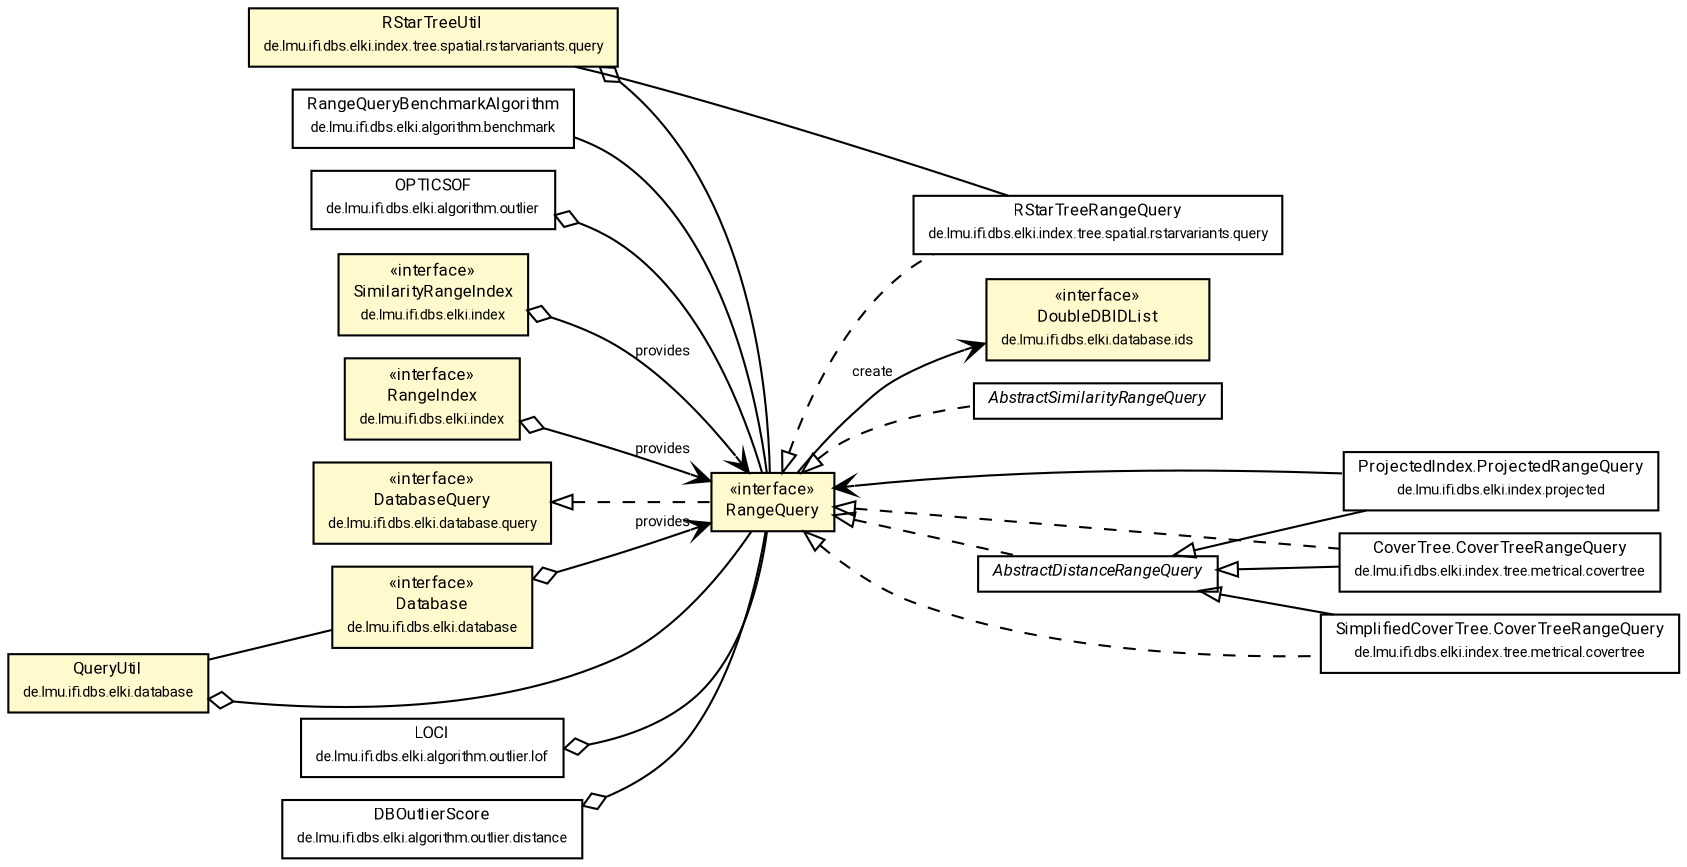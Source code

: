 #!/usr/local/bin/dot
#
# Class diagram 
# Generated by UMLGraph version R5_7_2-60-g0e99a6 (http://www.spinellis.gr/umlgraph/)
#

digraph G {
	graph [fontnames="svg"]
	edge [fontname="Roboto",fontsize=7,labelfontname="Roboto",labelfontsize=7,color="black"];
	node [fontname="Roboto",fontcolor="black",fontsize=8,shape=plaintext,margin=0,width=0,height=0];
	nodesep=0.15;
	ranksep=0.25;
	rankdir=LR;
	// de.lmu.ifi.dbs.elki.algorithm.benchmark.RangeQueryBenchmarkAlgorithm<O extends de.lmu.ifi.dbs.elki.data.NumberVector>
	c8753606 [label=<<table title="de.lmu.ifi.dbs.elki.algorithm.benchmark.RangeQueryBenchmarkAlgorithm" border="0" cellborder="1" cellspacing="0" cellpadding="2" href="../../../algorithm/benchmark/RangeQueryBenchmarkAlgorithm.html" target="_parent">
		<tr><td><table border="0" cellspacing="0" cellpadding="1">
		<tr><td align="center" balign="center"> <font face="Roboto">RangeQueryBenchmarkAlgorithm</font> </td></tr>
		<tr><td align="center" balign="center"> <font face="Roboto" point-size="7.0">de.lmu.ifi.dbs.elki.algorithm.benchmark</font> </td></tr>
		</table></td></tr>
		</table>>, URL="../../../algorithm/benchmark/RangeQueryBenchmarkAlgorithm.html"];
	// de.lmu.ifi.dbs.elki.algorithm.outlier.OPTICSOF<O>
	c8753627 [label=<<table title="de.lmu.ifi.dbs.elki.algorithm.outlier.OPTICSOF" border="0" cellborder="1" cellspacing="0" cellpadding="2" href="../../../algorithm/outlier/OPTICSOF.html" target="_parent">
		<tr><td><table border="0" cellspacing="0" cellpadding="1">
		<tr><td align="center" balign="center"> <font face="Roboto">OPTICSOF</font> </td></tr>
		<tr><td align="center" balign="center"> <font face="Roboto" point-size="7.0">de.lmu.ifi.dbs.elki.algorithm.outlier</font> </td></tr>
		</table></td></tr>
		</table>>, URL="../../../algorithm/outlier/OPTICSOF.html"];
	// de.lmu.ifi.dbs.elki.index.SimilarityRangeIndex<O>
	c8754577 [label=<<table title="de.lmu.ifi.dbs.elki.index.SimilarityRangeIndex" border="0" cellborder="1" cellspacing="0" cellpadding="2" bgcolor="LemonChiffon" href="../../../index/SimilarityRangeIndex.html" target="_parent">
		<tr><td><table border="0" cellspacing="0" cellpadding="1">
		<tr><td align="center" balign="center"> &#171;interface&#187; </td></tr>
		<tr><td align="center" balign="center"> <font face="Roboto">SimilarityRangeIndex</font> </td></tr>
		<tr><td align="center" balign="center"> <font face="Roboto" point-size="7.0">de.lmu.ifi.dbs.elki.index</font> </td></tr>
		</table></td></tr>
		</table>>, URL="../../../index/SimilarityRangeIndex.html"];
	// de.lmu.ifi.dbs.elki.index.RangeIndex<O>
	c8754580 [label=<<table title="de.lmu.ifi.dbs.elki.index.RangeIndex" border="0" cellborder="1" cellspacing="0" cellpadding="2" bgcolor="LemonChiffon" href="../../../index/RangeIndex.html" target="_parent">
		<tr><td><table border="0" cellspacing="0" cellpadding="1">
		<tr><td align="center" balign="center"> &#171;interface&#187; </td></tr>
		<tr><td align="center" balign="center"> <font face="Roboto">RangeIndex</font> </td></tr>
		<tr><td align="center" balign="center"> <font face="Roboto" point-size="7.0">de.lmu.ifi.dbs.elki.index</font> </td></tr>
		</table></td></tr>
		</table>>, URL="../../../index/RangeIndex.html"];
	// de.lmu.ifi.dbs.elki.database.query.DatabaseQuery
	c8754614 [label=<<table title="de.lmu.ifi.dbs.elki.database.query.DatabaseQuery" border="0" cellborder="1" cellspacing="0" cellpadding="2" bgcolor="LemonChiffon" href="../DatabaseQuery.html" target="_parent">
		<tr><td><table border="0" cellspacing="0" cellpadding="1">
		<tr><td align="center" balign="center"> &#171;interface&#187; </td></tr>
		<tr><td align="center" balign="center"> <font face="Roboto">DatabaseQuery</font> </td></tr>
		<tr><td align="center" balign="center"> <font face="Roboto" point-size="7.0">de.lmu.ifi.dbs.elki.database.query</font> </td></tr>
		</table></td></tr>
		</table>>, URL="../DatabaseQuery.html"];
	// de.lmu.ifi.dbs.elki.database.query.range.RangeQuery<O>
	c8754615 [label=<<table title="de.lmu.ifi.dbs.elki.database.query.range.RangeQuery" border="0" cellborder="1" cellspacing="0" cellpadding="2" bgcolor="lemonChiffon" href="RangeQuery.html" target="_parent">
		<tr><td><table border="0" cellspacing="0" cellpadding="1">
		<tr><td align="center" balign="center"> &#171;interface&#187; </td></tr>
		<tr><td align="center" balign="center"> <font face="Roboto">RangeQuery</font> </td></tr>
		</table></td></tr>
		</table>>, URL="RangeQuery.html"];
	// de.lmu.ifi.dbs.elki.database.Database
	c8754628 [label=<<table title="de.lmu.ifi.dbs.elki.database.Database" border="0" cellborder="1" cellspacing="0" cellpadding="2" bgcolor="LemonChiffon" href="../../Database.html" target="_parent">
		<tr><td><table border="0" cellspacing="0" cellpadding="1">
		<tr><td align="center" balign="center"> &#171;interface&#187; </td></tr>
		<tr><td align="center" balign="center"> <font face="Roboto">Database</font> </td></tr>
		<tr><td align="center" balign="center"> <font face="Roboto" point-size="7.0">de.lmu.ifi.dbs.elki.database</font> </td></tr>
		</table></td></tr>
		</table>>, URL="../../Database.html"];
	// de.lmu.ifi.dbs.elki.database.ids.DoubleDBIDList
	c8754786 [label=<<table title="de.lmu.ifi.dbs.elki.database.ids.DoubleDBIDList" border="0" cellborder="1" cellspacing="0" cellpadding="2" bgcolor="LemonChiffon" href="../../ids/DoubleDBIDList.html" target="_parent">
		<tr><td><table border="0" cellspacing="0" cellpadding="1">
		<tr><td align="center" balign="center"> &#171;interface&#187; </td></tr>
		<tr><td align="center" balign="center"> <font face="Roboto">DoubleDBIDList</font> </td></tr>
		<tr><td align="center" balign="center"> <font face="Roboto" point-size="7.0">de.lmu.ifi.dbs.elki.database.ids</font> </td></tr>
		</table></td></tr>
		</table>>, URL="../../ids/DoubleDBIDList.html"];
	// de.lmu.ifi.dbs.elki.database.query.range.AbstractSimilarityRangeQuery<O>
	c8755686 [label=<<table title="de.lmu.ifi.dbs.elki.database.query.range.AbstractSimilarityRangeQuery" border="0" cellborder="1" cellspacing="0" cellpadding="2" href="AbstractSimilarityRangeQuery.html" target="_parent">
		<tr><td><table border="0" cellspacing="0" cellpadding="1">
		<tr><td align="center" balign="center"> <font face="Roboto"><i>AbstractSimilarityRangeQuery</i></font> </td></tr>
		</table></td></tr>
		</table>>, URL="AbstractSimilarityRangeQuery.html"];
	// de.lmu.ifi.dbs.elki.database.query.range.AbstractDistanceRangeQuery<O>
	c8755688 [label=<<table title="de.lmu.ifi.dbs.elki.database.query.range.AbstractDistanceRangeQuery" border="0" cellborder="1" cellspacing="0" cellpadding="2" href="AbstractDistanceRangeQuery.html" target="_parent">
		<tr><td><table border="0" cellspacing="0" cellpadding="1">
		<tr><td align="center" balign="center"> <font face="Roboto"><i>AbstractDistanceRangeQuery</i></font> </td></tr>
		</table></td></tr>
		</table>>, URL="AbstractDistanceRangeQuery.html"];
	// de.lmu.ifi.dbs.elki.database.QueryUtil
	c8755706 [label=<<table title="de.lmu.ifi.dbs.elki.database.QueryUtil" border="0" cellborder="1" cellspacing="0" cellpadding="2" bgcolor="LemonChiffon" href="../../QueryUtil.html" target="_parent">
		<tr><td><table border="0" cellspacing="0" cellpadding="1">
		<tr><td align="center" balign="center"> <font face="Roboto">QueryUtil</font> </td></tr>
		<tr><td align="center" balign="center"> <font face="Roboto" point-size="7.0">de.lmu.ifi.dbs.elki.database</font> </td></tr>
		</table></td></tr>
		</table>>, URL="../../QueryUtil.html"];
	// de.lmu.ifi.dbs.elki.index.projected.ProjectedIndex<O, I>.ProjectedRangeQuery
	c8755806 [label=<<table title="de.lmu.ifi.dbs.elki.index.projected.ProjectedIndex.ProjectedRangeQuery" border="0" cellborder="1" cellspacing="0" cellpadding="2" href="../../../index/projected/ProjectedIndex.ProjectedRangeQuery.html" target="_parent">
		<tr><td><table border="0" cellspacing="0" cellpadding="1">
		<tr><td align="center" balign="center"> <font face="Roboto">ProjectedIndex.ProjectedRangeQuery</font> </td></tr>
		<tr><td align="center" balign="center"> <font face="Roboto" point-size="7.0">de.lmu.ifi.dbs.elki.index.projected</font> </td></tr>
		</table></td></tr>
		</table>>, URL="../../../index/projected/ProjectedIndex.ProjectedRangeQuery.html"];
	// de.lmu.ifi.dbs.elki.index.tree.spatial.rstarvariants.query.RStarTreeUtil
	c8755996 [label=<<table title="de.lmu.ifi.dbs.elki.index.tree.spatial.rstarvariants.query.RStarTreeUtil" border="0" cellborder="1" cellspacing="0" cellpadding="2" bgcolor="LemonChiffon" href="../../../index/tree/spatial/rstarvariants/query/RStarTreeUtil.html" target="_parent">
		<tr><td><table border="0" cellspacing="0" cellpadding="1">
		<tr><td align="center" balign="center"> <font face="Roboto">RStarTreeUtil</font> </td></tr>
		<tr><td align="center" balign="center"> <font face="Roboto" point-size="7.0">de.lmu.ifi.dbs.elki.index.tree.spatial.rstarvariants.query</font> </td></tr>
		</table></td></tr>
		</table>>, URL="../../../index/tree/spatial/rstarvariants/query/RStarTreeUtil.html"];
	// de.lmu.ifi.dbs.elki.index.tree.spatial.rstarvariants.query.RStarTreeRangeQuery<O extends de.lmu.ifi.dbs.elki.data.spatial.SpatialComparable>
	c8755999 [label=<<table title="de.lmu.ifi.dbs.elki.index.tree.spatial.rstarvariants.query.RStarTreeRangeQuery" border="0" cellborder="1" cellspacing="0" cellpadding="2" href="../../../index/tree/spatial/rstarvariants/query/RStarTreeRangeQuery.html" target="_parent">
		<tr><td><table border="0" cellspacing="0" cellpadding="1">
		<tr><td align="center" balign="center"> <font face="Roboto">RStarTreeRangeQuery</font> </td></tr>
		<tr><td align="center" balign="center"> <font face="Roboto" point-size="7.0">de.lmu.ifi.dbs.elki.index.tree.spatial.rstarvariants.query</font> </td></tr>
		</table></td></tr>
		</table>>, URL="../../../index/tree/spatial/rstarvariants/query/RStarTreeRangeQuery.html"];
	// de.lmu.ifi.dbs.elki.index.tree.metrical.covertree.CoverTree<O>.CoverTreeRangeQuery
	c8756119 [label=<<table title="de.lmu.ifi.dbs.elki.index.tree.metrical.covertree.CoverTree.CoverTreeRangeQuery" border="0" cellborder="1" cellspacing="0" cellpadding="2" href="../../../index/tree/metrical/covertree/CoverTree.CoverTreeRangeQuery.html" target="_parent">
		<tr><td><table border="0" cellspacing="0" cellpadding="1">
		<tr><td align="center" balign="center"> <font face="Roboto">CoverTree.CoverTreeRangeQuery</font> </td></tr>
		<tr><td align="center" balign="center"> <font face="Roboto" point-size="7.0">de.lmu.ifi.dbs.elki.index.tree.metrical.covertree</font> </td></tr>
		</table></td></tr>
		</table>>, URL="../../../index/tree/metrical/covertree/CoverTree.CoverTreeRangeQuery.html"];
	// de.lmu.ifi.dbs.elki.index.tree.metrical.covertree.SimplifiedCoverTree<O>.CoverTreeRangeQuery
	c8756125 [label=<<table title="de.lmu.ifi.dbs.elki.index.tree.metrical.covertree.SimplifiedCoverTree.CoverTreeRangeQuery" border="0" cellborder="1" cellspacing="0" cellpadding="2" href="../../../index/tree/metrical/covertree/SimplifiedCoverTree.CoverTreeRangeQuery.html" target="_parent">
		<tr><td><table border="0" cellspacing="0" cellpadding="1">
		<tr><td align="center" balign="center"> <font face="Roboto">SimplifiedCoverTree.CoverTreeRangeQuery</font> </td></tr>
		<tr><td align="center" balign="center"> <font face="Roboto" point-size="7.0">de.lmu.ifi.dbs.elki.index.tree.metrical.covertree</font> </td></tr>
		</table></td></tr>
		</table>>, URL="../../../index/tree/metrical/covertree/SimplifiedCoverTree.CoverTreeRangeQuery.html"];
	// de.lmu.ifi.dbs.elki.algorithm.outlier.distance.DBOutlierScore<O>
	c8756489 [label=<<table title="de.lmu.ifi.dbs.elki.algorithm.outlier.distance.DBOutlierScore" border="0" cellborder="1" cellspacing="0" cellpadding="2" href="../../../algorithm/outlier/distance/DBOutlierScore.html" target="_parent">
		<tr><td><table border="0" cellspacing="0" cellpadding="1">
		<tr><td align="center" balign="center"> <font face="Roboto">DBOutlierScore</font> </td></tr>
		<tr><td align="center" balign="center"> <font face="Roboto" point-size="7.0">de.lmu.ifi.dbs.elki.algorithm.outlier.distance</font> </td></tr>
		</table></td></tr>
		</table>>, URL="../../../algorithm/outlier/distance/DBOutlierScore.html"];
	// de.lmu.ifi.dbs.elki.algorithm.outlier.lof.LOCI<O>
	c8756565 [label=<<table title="de.lmu.ifi.dbs.elki.algorithm.outlier.lof.LOCI" border="0" cellborder="1" cellspacing="0" cellpadding="2" href="../../../algorithm/outlier/lof/LOCI.html" target="_parent">
		<tr><td><table border="0" cellspacing="0" cellpadding="1">
		<tr><td align="center" balign="center"> <font face="Roboto">LOCI</font> </td></tr>
		<tr><td align="center" balign="center"> <font face="Roboto" point-size="7.0">de.lmu.ifi.dbs.elki.algorithm.outlier.lof</font> </td></tr>
		</table></td></tr>
		</table>>, URL="../../../algorithm/outlier/lof/LOCI.html"];
	// de.lmu.ifi.dbs.elki.algorithm.benchmark.RangeQueryBenchmarkAlgorithm<O extends de.lmu.ifi.dbs.elki.data.NumberVector> assoc de.lmu.ifi.dbs.elki.database.query.range.RangeQuery<O>
	c8753606 -> c8754615 [arrowhead=none,weight=2];
	// de.lmu.ifi.dbs.elki.algorithm.outlier.OPTICSOF<O> has de.lmu.ifi.dbs.elki.database.query.range.RangeQuery<O>
	c8753627 -> c8754615 [arrowhead=none,arrowtail=ediamond,dir=back,weight=4];
	// de.lmu.ifi.dbs.elki.index.SimilarityRangeIndex<O> navhas de.lmu.ifi.dbs.elki.database.query.range.RangeQuery<O>
	c8754577 -> c8754615 [arrowhead=open,arrowtail=ediamond,dir=both,weight=3,label="provides"];
	// de.lmu.ifi.dbs.elki.index.RangeIndex<O> navhas de.lmu.ifi.dbs.elki.database.query.range.RangeQuery<O>
	c8754580 -> c8754615 [arrowhead=open,arrowtail=ediamond,dir=both,weight=3,label="provides"];
	// de.lmu.ifi.dbs.elki.database.query.range.RangeQuery<O> implements de.lmu.ifi.dbs.elki.database.query.DatabaseQuery
	c8754614 -> c8754615 [arrowtail=empty,style=dashed,dir=back,weight=9];
	// de.lmu.ifi.dbs.elki.database.query.range.RangeQuery<O> navassoc de.lmu.ifi.dbs.elki.database.ids.DoubleDBIDList
	c8754615 -> c8754786 [arrowhead=open,weight=1,label="create"];
	// de.lmu.ifi.dbs.elki.database.Database navhas de.lmu.ifi.dbs.elki.database.query.range.RangeQuery<O>
	c8754628 -> c8754615 [arrowhead=open,arrowtail=ediamond,dir=both,weight=3,label="provides"];
	// de.lmu.ifi.dbs.elki.database.query.range.AbstractSimilarityRangeQuery<O> implements de.lmu.ifi.dbs.elki.database.query.range.RangeQuery<O>
	c8754615 -> c8755686 [arrowtail=empty,style=dashed,dir=back,weight=9];
	// de.lmu.ifi.dbs.elki.database.query.range.AbstractDistanceRangeQuery<O> implements de.lmu.ifi.dbs.elki.database.query.range.RangeQuery<O>
	c8754615 -> c8755688 [arrowtail=empty,style=dashed,dir=back,weight=9];
	// de.lmu.ifi.dbs.elki.database.QueryUtil has de.lmu.ifi.dbs.elki.database.query.range.RangeQuery<O>
	c8755706 -> c8754615 [arrowhead=none,arrowtail=ediamond,dir=back,weight=4];
	// de.lmu.ifi.dbs.elki.database.QueryUtil assoc de.lmu.ifi.dbs.elki.database.Database
	c8755706 -> c8754628 [arrowhead=none,weight=2];
	// de.lmu.ifi.dbs.elki.index.projected.ProjectedIndex<O, I>.ProjectedRangeQuery extends de.lmu.ifi.dbs.elki.database.query.range.AbstractDistanceRangeQuery<O>
	c8755688 -> c8755806 [arrowtail=empty,dir=back,weight=10];
	// de.lmu.ifi.dbs.elki.index.tree.spatial.rstarvariants.query.RStarTreeUtil has de.lmu.ifi.dbs.elki.database.query.range.RangeQuery<O>
	c8755996 -> c8754615 [arrowhead=none,arrowtail=ediamond,dir=back,weight=4];
	// de.lmu.ifi.dbs.elki.index.tree.spatial.rstarvariants.query.RStarTreeUtil assoc de.lmu.ifi.dbs.elki.index.tree.spatial.rstarvariants.query.RStarTreeRangeQuery<O extends de.lmu.ifi.dbs.elki.data.spatial.SpatialComparable>
	c8755996 -> c8755999 [arrowhead=none,weight=2];
	// de.lmu.ifi.dbs.elki.index.tree.spatial.rstarvariants.query.RStarTreeRangeQuery<O extends de.lmu.ifi.dbs.elki.data.spatial.SpatialComparable> implements de.lmu.ifi.dbs.elki.database.query.range.RangeQuery<O>
	c8754615 -> c8755999 [arrowtail=empty,style=dashed,dir=back,weight=9];
	// de.lmu.ifi.dbs.elki.index.tree.metrical.covertree.CoverTree<O>.CoverTreeRangeQuery extends de.lmu.ifi.dbs.elki.database.query.range.AbstractDistanceRangeQuery<O>
	c8755688 -> c8756119 [arrowtail=empty,dir=back,weight=10];
	// de.lmu.ifi.dbs.elki.index.tree.metrical.covertree.CoverTree<O>.CoverTreeRangeQuery implements de.lmu.ifi.dbs.elki.database.query.range.RangeQuery<O>
	c8754615 -> c8756119 [arrowtail=empty,style=dashed,dir=back,weight=9];
	// de.lmu.ifi.dbs.elki.index.tree.metrical.covertree.SimplifiedCoverTree<O>.CoverTreeRangeQuery extends de.lmu.ifi.dbs.elki.database.query.range.AbstractDistanceRangeQuery<O>
	c8755688 -> c8756125 [arrowtail=empty,dir=back,weight=10];
	// de.lmu.ifi.dbs.elki.index.tree.metrical.covertree.SimplifiedCoverTree<O>.CoverTreeRangeQuery implements de.lmu.ifi.dbs.elki.database.query.range.RangeQuery<O>
	c8754615 -> c8756125 [arrowtail=empty,style=dashed,dir=back,weight=9];
	// de.lmu.ifi.dbs.elki.algorithm.outlier.distance.DBOutlierScore<O> has de.lmu.ifi.dbs.elki.database.query.range.RangeQuery<O>
	c8756489 -> c8754615 [arrowhead=none,arrowtail=ediamond,dir=back,weight=4];
	// de.lmu.ifi.dbs.elki.algorithm.outlier.lof.LOCI<O> has de.lmu.ifi.dbs.elki.database.query.range.RangeQuery<O>
	c8756565 -> c8754615 [arrowhead=none,arrowtail=ediamond,dir=back,weight=4];
	// de.lmu.ifi.dbs.elki.index.projected.ProjectedIndex<O, I>.ProjectedRangeQuery navassoc de.lmu.ifi.dbs.elki.database.query.range.RangeQuery<O>
	c8755806 -> c8754615 [arrowhead=open,weight=1];
}

